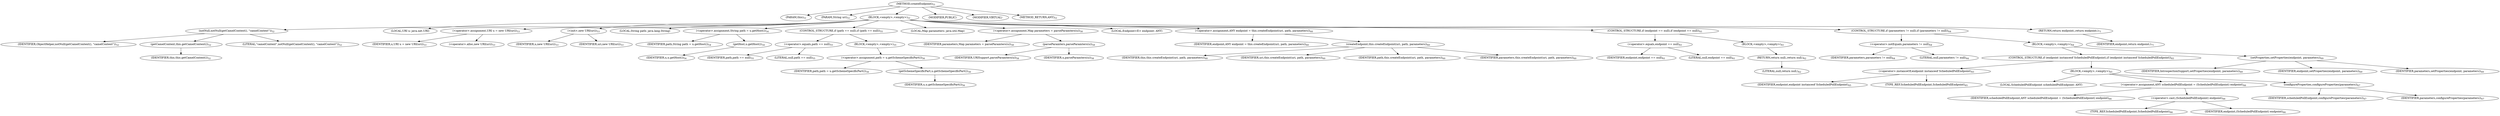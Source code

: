 digraph "createEndpoint" {  
"59" [label = <(METHOD,createEndpoint)<SUB>51</SUB>> ]
"6" [label = <(PARAM,this)<SUB>51</SUB>> ]
"60" [label = <(PARAM,String uri)<SUB>51</SUB>> ]
"61" [label = <(BLOCK,&lt;empty&gt;,&lt;empty&gt;)<SUB>51</SUB>> ]
"62" [label = <(notNull,notNull(getCamelContext(), &quot;camelContext&quot;))<SUB>52</SUB>> ]
"63" [label = <(IDENTIFIER,ObjectHelper,notNull(getCamelContext(), &quot;camelContext&quot;))<SUB>52</SUB>> ]
"64" [label = <(getCamelContext,this.getCamelContext())<SUB>52</SUB>> ]
"5" [label = <(IDENTIFIER,this,this.getCamelContext())<SUB>52</SUB>> ]
"65" [label = <(LITERAL,&quot;camelContext&quot;,notNull(getCamelContext(), &quot;camelContext&quot;))<SUB>52</SUB>> ]
"8" [label = <(LOCAL,URI u: java.net.URI)> ]
"66" [label = <(&lt;operator&gt;.assignment,URI u = new URI(uri))<SUB>53</SUB>> ]
"67" [label = <(IDENTIFIER,u,URI u = new URI(uri))<SUB>53</SUB>> ]
"68" [label = <(&lt;operator&gt;.alloc,new URI(uri))<SUB>53</SUB>> ]
"69" [label = <(&lt;init&gt;,new URI(uri))<SUB>53</SUB>> ]
"7" [label = <(IDENTIFIER,u,new URI(uri))<SUB>53</SUB>> ]
"70" [label = <(IDENTIFIER,uri,new URI(uri))<SUB>53</SUB>> ]
"71" [label = <(LOCAL,String path: java.lang.String)> ]
"72" [label = <(&lt;operator&gt;.assignment,String path = u.getHost())<SUB>54</SUB>> ]
"73" [label = <(IDENTIFIER,path,String path = u.getHost())<SUB>54</SUB>> ]
"74" [label = <(getHost,u.getHost())<SUB>54</SUB>> ]
"75" [label = <(IDENTIFIER,u,u.getHost())<SUB>54</SUB>> ]
"76" [label = <(CONTROL_STRUCTURE,if (path == null),if (path == null))<SUB>55</SUB>> ]
"77" [label = <(&lt;operator&gt;.equals,path == null)<SUB>55</SUB>> ]
"78" [label = <(IDENTIFIER,path,path == null)<SUB>55</SUB>> ]
"79" [label = <(LITERAL,null,path == null)<SUB>55</SUB>> ]
"80" [label = <(BLOCK,&lt;empty&gt;,&lt;empty&gt;)<SUB>55</SUB>> ]
"81" [label = <(&lt;operator&gt;.assignment,path = u.getSchemeSpecificPart())<SUB>56</SUB>> ]
"82" [label = <(IDENTIFIER,path,path = u.getSchemeSpecificPart())<SUB>56</SUB>> ]
"83" [label = <(getSchemeSpecificPart,u.getSchemeSpecificPart())<SUB>56</SUB>> ]
"84" [label = <(IDENTIFIER,u,u.getSchemeSpecificPart())<SUB>56</SUB>> ]
"85" [label = <(LOCAL,Map parameters: java.util.Map)> ]
"86" [label = <(&lt;operator&gt;.assignment,Map parameters = parseParamters(u))<SUB>58</SUB>> ]
"87" [label = <(IDENTIFIER,parameters,Map parameters = parseParamters(u))<SUB>58</SUB>> ]
"88" [label = <(parseParamters,parseParamters(u))<SUB>58</SUB>> ]
"89" [label = <(IDENTIFIER,URISupport,parseParamters(u))<SUB>58</SUB>> ]
"90" [label = <(IDENTIFIER,u,parseParamters(u))<SUB>58</SUB>> ]
"91" [label = <(LOCAL,Endpoint&lt;E&gt; endpoint: ANY)> ]
"92" [label = <(&lt;operator&gt;.assignment,ANY endpoint = this.createEndpoint(uri, path, parameters))<SUB>60</SUB>> ]
"93" [label = <(IDENTIFIER,endpoint,ANY endpoint = this.createEndpoint(uri, path, parameters))<SUB>60</SUB>> ]
"94" [label = <(createEndpoint,this.createEndpoint(uri, path, parameters))<SUB>60</SUB>> ]
"9" [label = <(IDENTIFIER,this,this.createEndpoint(uri, path, parameters))<SUB>60</SUB>> ]
"95" [label = <(IDENTIFIER,uri,this.createEndpoint(uri, path, parameters))<SUB>60</SUB>> ]
"96" [label = <(IDENTIFIER,path,this.createEndpoint(uri, path, parameters))<SUB>60</SUB>> ]
"97" [label = <(IDENTIFIER,parameters,this.createEndpoint(uri, path, parameters))<SUB>60</SUB>> ]
"98" [label = <(CONTROL_STRUCTURE,if (endpoint == null),if (endpoint == null))<SUB>61</SUB>> ]
"99" [label = <(&lt;operator&gt;.equals,endpoint == null)<SUB>61</SUB>> ]
"100" [label = <(IDENTIFIER,endpoint,endpoint == null)<SUB>61</SUB>> ]
"101" [label = <(LITERAL,null,endpoint == null)<SUB>61</SUB>> ]
"102" [label = <(BLOCK,&lt;empty&gt;,&lt;empty&gt;)<SUB>61</SUB>> ]
"103" [label = <(RETURN,return null;,return null;)<SUB>62</SUB>> ]
"104" [label = <(LITERAL,null,return null;)<SUB>62</SUB>> ]
"105" [label = <(CONTROL_STRUCTURE,if (parameters != null),if (parameters != null))<SUB>64</SUB>> ]
"106" [label = <(&lt;operator&gt;.notEquals,parameters != null)<SUB>64</SUB>> ]
"107" [label = <(IDENTIFIER,parameters,parameters != null)<SUB>64</SUB>> ]
"108" [label = <(LITERAL,null,parameters != null)<SUB>64</SUB>> ]
"109" [label = <(BLOCK,&lt;empty&gt;,&lt;empty&gt;)<SUB>64</SUB>> ]
"110" [label = <(CONTROL_STRUCTURE,if (endpoint instanceof ScheduledPollEndpoint),if (endpoint instanceof ScheduledPollEndpoint))<SUB>65</SUB>> ]
"111" [label = <(&lt;operator&gt;.instanceOf,endpoint instanceof ScheduledPollEndpoint)<SUB>65</SUB>> ]
"112" [label = <(IDENTIFIER,endpoint,endpoint instanceof ScheduledPollEndpoint)<SUB>65</SUB>> ]
"113" [label = <(TYPE_REF,ScheduledPollEndpoint,ScheduledPollEndpoint)<SUB>65</SUB>> ]
"114" [label = <(BLOCK,&lt;empty&gt;,&lt;empty&gt;)<SUB>65</SUB>> ]
"115" [label = <(LOCAL,ScheduledPollEndpoint scheduledPollEndpoint: ANY)> ]
"116" [label = <(&lt;operator&gt;.assignment,ANY scheduledPollEndpoint = (ScheduledPollEndpoint) endpoint)<SUB>66</SUB>> ]
"117" [label = <(IDENTIFIER,scheduledPollEndpoint,ANY scheduledPollEndpoint = (ScheduledPollEndpoint) endpoint)<SUB>66</SUB>> ]
"118" [label = <(&lt;operator&gt;.cast,(ScheduledPollEndpoint) endpoint)<SUB>66</SUB>> ]
"119" [label = <(TYPE_REF,ScheduledPollEndpoint,ScheduledPollEndpoint)<SUB>66</SUB>> ]
"120" [label = <(IDENTIFIER,endpoint,(ScheduledPollEndpoint) endpoint)<SUB>66</SUB>> ]
"121" [label = <(configureProperties,configureProperties(parameters))<SUB>67</SUB>> ]
"122" [label = <(IDENTIFIER,scheduledPollEndpoint,configureProperties(parameters))<SUB>67</SUB>> ]
"123" [label = <(IDENTIFIER,parameters,configureProperties(parameters))<SUB>67</SUB>> ]
"124" [label = <(setProperties,setProperties(endpoint, parameters))<SUB>69</SUB>> ]
"125" [label = <(IDENTIFIER,IntrospectionSupport,setProperties(endpoint, parameters))<SUB>69</SUB>> ]
"126" [label = <(IDENTIFIER,endpoint,setProperties(endpoint, parameters))<SUB>69</SUB>> ]
"127" [label = <(IDENTIFIER,parameters,setProperties(endpoint, parameters))<SUB>69</SUB>> ]
"128" [label = <(RETURN,return endpoint;,return endpoint;)<SUB>71</SUB>> ]
"129" [label = <(IDENTIFIER,endpoint,return endpoint;)<SUB>71</SUB>> ]
"130" [label = <(MODIFIER,PUBLIC)> ]
"131" [label = <(MODIFIER,VIRTUAL)> ]
"132" [label = <(METHOD_RETURN,ANY)<SUB>51</SUB>> ]
  "59" -> "6" 
  "59" -> "60" 
  "59" -> "61" 
  "59" -> "130" 
  "59" -> "131" 
  "59" -> "132" 
  "61" -> "62" 
  "61" -> "8" 
  "61" -> "66" 
  "61" -> "69" 
  "61" -> "71" 
  "61" -> "72" 
  "61" -> "76" 
  "61" -> "85" 
  "61" -> "86" 
  "61" -> "91" 
  "61" -> "92" 
  "61" -> "98" 
  "61" -> "105" 
  "61" -> "128" 
  "62" -> "63" 
  "62" -> "64" 
  "62" -> "65" 
  "64" -> "5" 
  "66" -> "67" 
  "66" -> "68" 
  "69" -> "7" 
  "69" -> "70" 
  "72" -> "73" 
  "72" -> "74" 
  "74" -> "75" 
  "76" -> "77" 
  "76" -> "80" 
  "77" -> "78" 
  "77" -> "79" 
  "80" -> "81" 
  "81" -> "82" 
  "81" -> "83" 
  "83" -> "84" 
  "86" -> "87" 
  "86" -> "88" 
  "88" -> "89" 
  "88" -> "90" 
  "92" -> "93" 
  "92" -> "94" 
  "94" -> "9" 
  "94" -> "95" 
  "94" -> "96" 
  "94" -> "97" 
  "98" -> "99" 
  "98" -> "102" 
  "99" -> "100" 
  "99" -> "101" 
  "102" -> "103" 
  "103" -> "104" 
  "105" -> "106" 
  "105" -> "109" 
  "106" -> "107" 
  "106" -> "108" 
  "109" -> "110" 
  "109" -> "124" 
  "110" -> "111" 
  "110" -> "114" 
  "111" -> "112" 
  "111" -> "113" 
  "114" -> "115" 
  "114" -> "116" 
  "114" -> "121" 
  "116" -> "117" 
  "116" -> "118" 
  "118" -> "119" 
  "118" -> "120" 
  "121" -> "122" 
  "121" -> "123" 
  "124" -> "125" 
  "124" -> "126" 
  "124" -> "127" 
  "128" -> "129" 
}
